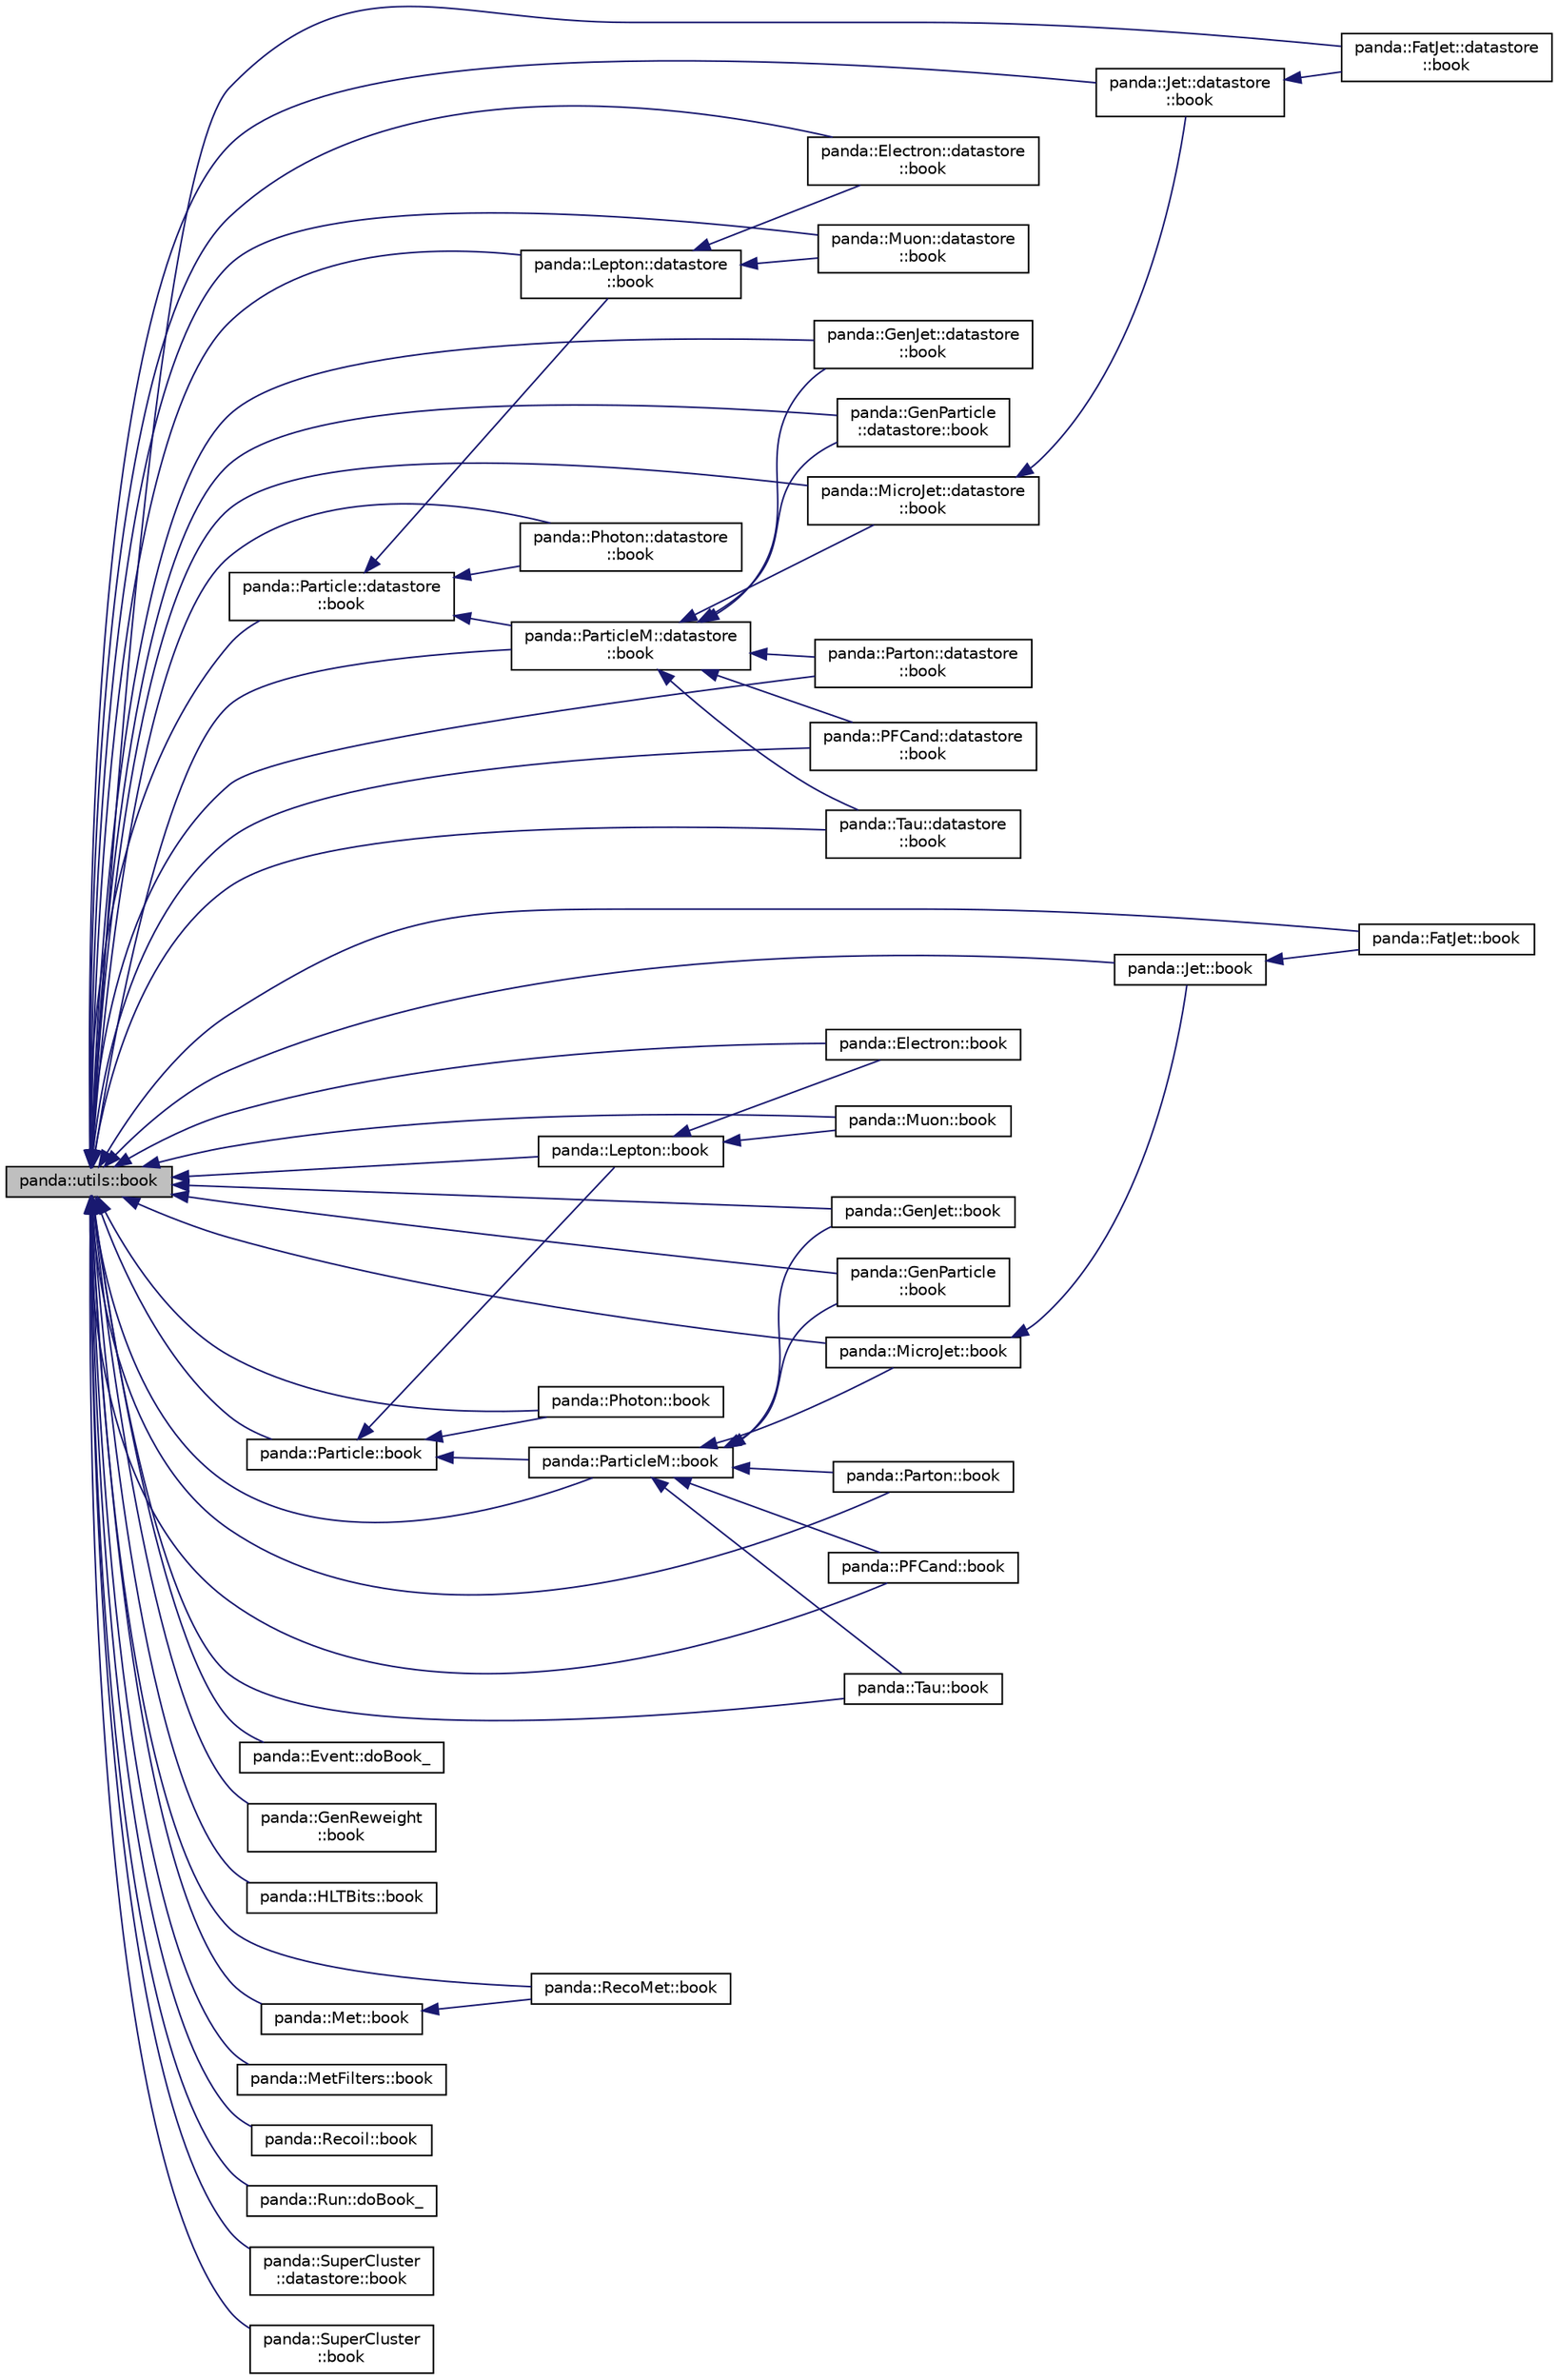 digraph "panda::utils::book"
{
 // INTERACTIVE_SVG=YES
  edge [fontname="Helvetica",fontsize="10",labelfontname="Helvetica",labelfontsize="10"];
  node [fontname="Helvetica",fontsize="10",shape=record];
  rankdir="LR";
  Node1 [label="panda::utils::book",height=0.2,width=0.4,color="black", fillcolor="grey75", style="filled" fontcolor="black"];
  Node1 -> Node2 [dir="back",color="midnightblue",fontsize="10",style="solid"];
  Node2 [label="panda::Electron::datastore\l::book",height=0.2,width=0.4,color="black", fillcolor="white", style="filled",URL="$structpanda_1_1Electron_1_1datastore.html#aa22730e40dda69219e7dac203220dcae"];
  Node1 -> Node3 [dir="back",color="midnightblue",fontsize="10",style="solid"];
  Node3 [label="panda::Electron::book",height=0.2,width=0.4,color="black", fillcolor="white", style="filled",URL="$classpanda_1_1Electron.html#a77a28ebcf6778febcd82ae81cbf7d74c",tooltip="Book new branches to the tree corresponding to the variables of this object. "];
  Node1 -> Node4 [dir="back",color="midnightblue",fontsize="10",style="solid"];
  Node4 [label="panda::Event::doBook_",height=0.2,width=0.4,color="black", fillcolor="white", style="filled",URL="$classpanda_1_1Event.html#a3c20f40e1f37f947a5e977c38c53febb"];
  Node1 -> Node5 [dir="back",color="midnightblue",fontsize="10",style="solid"];
  Node5 [label="panda::FatJet::datastore\l::book",height=0.2,width=0.4,color="black", fillcolor="white", style="filled",URL="$structpanda_1_1FatJet_1_1datastore.html#abc4532c13b6be8b1feaf70e3504f5f59"];
  Node1 -> Node6 [dir="back",color="midnightblue",fontsize="10",style="solid"];
  Node6 [label="panda::FatJet::book",height=0.2,width=0.4,color="black", fillcolor="white", style="filled",URL="$classpanda_1_1FatJet.html#a733475668d0bd2a7dd5030909e87305c",tooltip="Book new branches to the tree corresponding to the variables of this object. "];
  Node1 -> Node7 [dir="back",color="midnightblue",fontsize="10",style="solid"];
  Node7 [label="panda::GenJet::datastore\l::book",height=0.2,width=0.4,color="black", fillcolor="white", style="filled",URL="$structpanda_1_1GenJet_1_1datastore.html#abfe95213671131d88149b11bbe4a0f45"];
  Node1 -> Node8 [dir="back",color="midnightblue",fontsize="10",style="solid"];
  Node8 [label="panda::GenJet::book",height=0.2,width=0.4,color="black", fillcolor="white", style="filled",URL="$classpanda_1_1GenJet.html#a0ca47c595bf1dce791d3c06c75f3fbaf",tooltip="Book new branches to the tree corresponding to the variables of this object. "];
  Node1 -> Node9 [dir="back",color="midnightblue",fontsize="10",style="solid"];
  Node9 [label="panda::GenParticle\l::datastore::book",height=0.2,width=0.4,color="black", fillcolor="white", style="filled",URL="$structpanda_1_1GenParticle_1_1datastore.html#a115b560e4e4ecfa3d7c0a2fbbcafe5b9"];
  Node1 -> Node10 [dir="back",color="midnightblue",fontsize="10",style="solid"];
  Node10 [label="panda::GenParticle\l::book",height=0.2,width=0.4,color="black", fillcolor="white", style="filled",URL="$classpanda_1_1GenParticle.html#a748bcf33806985c71d40c09e564e46ba",tooltip="Book new branches to the tree corresponding to the variables of this object. "];
  Node1 -> Node11 [dir="back",color="midnightblue",fontsize="10",style="solid"];
  Node11 [label="panda::GenReweight\l::book",height=0.2,width=0.4,color="black", fillcolor="white", style="filled",URL="$classpanda_1_1GenReweight.html#a1954e0eca16ff2540a5136e266f70626",tooltip="Book new branches to the tree corresponding to the variables of this object. "];
  Node1 -> Node12 [dir="back",color="midnightblue",fontsize="10",style="solid"];
  Node12 [label="panda::HLTBits::book",height=0.2,width=0.4,color="black", fillcolor="white", style="filled",URL="$classpanda_1_1HLTBits.html#a0ff2d398553ab592232fc0d9eb89a0e0",tooltip="Book new branches to the tree corresponding to the variables of this object. "];
  Node1 -> Node13 [dir="back",color="midnightblue",fontsize="10",style="solid"];
  Node13 [label="panda::Jet::datastore\l::book",height=0.2,width=0.4,color="black", fillcolor="white", style="filled",URL="$structpanda_1_1Jet_1_1datastore.html#a6b3a8bbeb4fa9c002c5eebbd97962095"];
  Node13 -> Node5 [dir="back",color="midnightblue",fontsize="10",style="solid"];
  Node1 -> Node14 [dir="back",color="midnightblue",fontsize="10",style="solid"];
  Node14 [label="panda::Jet::book",height=0.2,width=0.4,color="black", fillcolor="white", style="filled",URL="$classpanda_1_1Jet.html#af047a1a3e21716a28f9a1deaa9d43123",tooltip="Book new branches to the tree corresponding to the variables of this object. "];
  Node14 -> Node6 [dir="back",color="midnightblue",fontsize="10",style="solid"];
  Node1 -> Node15 [dir="back",color="midnightblue",fontsize="10",style="solid"];
  Node15 [label="panda::Lepton::datastore\l::book",height=0.2,width=0.4,color="black", fillcolor="white", style="filled",URL="$structpanda_1_1Lepton_1_1datastore.html#ab6cf5ada9f43228301c6bd97b9b6238a"];
  Node15 -> Node2 [dir="back",color="midnightblue",fontsize="10",style="solid"];
  Node15 -> Node16 [dir="back",color="midnightblue",fontsize="10",style="solid"];
  Node16 [label="panda::Muon::datastore\l::book",height=0.2,width=0.4,color="black", fillcolor="white", style="filled",URL="$structpanda_1_1Muon_1_1datastore.html#ae3244041804870c1792c7ad3cd96ee53"];
  Node1 -> Node17 [dir="back",color="midnightblue",fontsize="10",style="solid"];
  Node17 [label="panda::Lepton::book",height=0.2,width=0.4,color="black", fillcolor="white", style="filled",URL="$classpanda_1_1Lepton.html#a4be584d13f41f6c922d6fe58056ec25d",tooltip="Book new branches to the tree corresponding to the variables of this object. "];
  Node17 -> Node3 [dir="back",color="midnightblue",fontsize="10",style="solid"];
  Node17 -> Node18 [dir="back",color="midnightblue",fontsize="10",style="solid"];
  Node18 [label="panda::Muon::book",height=0.2,width=0.4,color="black", fillcolor="white", style="filled",URL="$classpanda_1_1Muon.html#a24dbbfcffa726e1594dcccd1db34fe5f",tooltip="Book new branches to the tree corresponding to the variables of this object. "];
  Node1 -> Node19 [dir="back",color="midnightblue",fontsize="10",style="solid"];
  Node19 [label="panda::Met::book",height=0.2,width=0.4,color="black", fillcolor="white", style="filled",URL="$classpanda_1_1Met.html#aca05a4a18ca9ff84de5761e081169fd3",tooltip="Book new branches to the tree corresponding to the variables of this object. "];
  Node19 -> Node20 [dir="back",color="midnightblue",fontsize="10",style="solid"];
  Node20 [label="panda::RecoMet::book",height=0.2,width=0.4,color="black", fillcolor="white", style="filled",URL="$classpanda_1_1RecoMet.html#a3930c94d8aa8e2c46d87d7d55625f1fb",tooltip="Book new branches to the tree corresponding to the variables of this object. "];
  Node1 -> Node21 [dir="back",color="midnightblue",fontsize="10",style="solid"];
  Node21 [label="panda::MetFilters::book",height=0.2,width=0.4,color="black", fillcolor="white", style="filled",URL="$classpanda_1_1MetFilters.html#afa8d93edaa81edb2f746de3e62fc6303",tooltip="Book new branches to the tree corresponding to the variables of this object. "];
  Node1 -> Node22 [dir="back",color="midnightblue",fontsize="10",style="solid"];
  Node22 [label="panda::MicroJet::datastore\l::book",height=0.2,width=0.4,color="black", fillcolor="white", style="filled",URL="$structpanda_1_1MicroJet_1_1datastore.html#a1a17e11396756ae30ac63c834cbe5976"];
  Node22 -> Node13 [dir="back",color="midnightblue",fontsize="10",style="solid"];
  Node1 -> Node23 [dir="back",color="midnightblue",fontsize="10",style="solid"];
  Node23 [label="panda::MicroJet::book",height=0.2,width=0.4,color="black", fillcolor="white", style="filled",URL="$classpanda_1_1MicroJet.html#a6d1f2d8a49162e3abdebd7647df6131e",tooltip="Book new branches to the tree corresponding to the variables of this object. "];
  Node23 -> Node14 [dir="back",color="midnightblue",fontsize="10",style="solid"];
  Node1 -> Node16 [dir="back",color="midnightblue",fontsize="10",style="solid"];
  Node1 -> Node18 [dir="back",color="midnightblue",fontsize="10",style="solid"];
  Node1 -> Node24 [dir="back",color="midnightblue",fontsize="10",style="solid"];
  Node24 [label="panda::Particle::datastore\l::book",height=0.2,width=0.4,color="black", fillcolor="white", style="filled",URL="$structpanda_1_1Particle_1_1datastore.html#af75a5d8b8a18ee09ce98ab37888b4404"];
  Node24 -> Node15 [dir="back",color="midnightblue",fontsize="10",style="solid"];
  Node24 -> Node25 [dir="back",color="midnightblue",fontsize="10",style="solid"];
  Node25 [label="panda::ParticleM::datastore\l::book",height=0.2,width=0.4,color="black", fillcolor="white", style="filled",URL="$structpanda_1_1ParticleM_1_1datastore.html#ae2eb76ca042d8b3e899c027ee07b5860"];
  Node25 -> Node7 [dir="back",color="midnightblue",fontsize="10",style="solid"];
  Node25 -> Node9 [dir="back",color="midnightblue",fontsize="10",style="solid"];
  Node25 -> Node22 [dir="back",color="midnightblue",fontsize="10",style="solid"];
  Node25 -> Node26 [dir="back",color="midnightblue",fontsize="10",style="solid"];
  Node26 [label="panda::Parton::datastore\l::book",height=0.2,width=0.4,color="black", fillcolor="white", style="filled",URL="$structpanda_1_1Parton_1_1datastore.html#ae8dc1e83cadb773ac9c7a3f14dea85b3"];
  Node25 -> Node27 [dir="back",color="midnightblue",fontsize="10",style="solid"];
  Node27 [label="panda::PFCand::datastore\l::book",height=0.2,width=0.4,color="black", fillcolor="white", style="filled",URL="$structpanda_1_1PFCand_1_1datastore.html#a7714d44e5c6b0017ab72d596c83b474b"];
  Node25 -> Node28 [dir="back",color="midnightblue",fontsize="10",style="solid"];
  Node28 [label="panda::Tau::datastore\l::book",height=0.2,width=0.4,color="black", fillcolor="white", style="filled",URL="$structpanda_1_1Tau_1_1datastore.html#a835217578e10605f669fd448a0e6531c"];
  Node24 -> Node29 [dir="back",color="midnightblue",fontsize="10",style="solid"];
  Node29 [label="panda::Photon::datastore\l::book",height=0.2,width=0.4,color="black", fillcolor="white", style="filled",URL="$structpanda_1_1Photon_1_1datastore.html#aecd0493c1cce6f3cbcb0e0d797f83719"];
  Node1 -> Node30 [dir="back",color="midnightblue",fontsize="10",style="solid"];
  Node30 [label="panda::Particle::book",height=0.2,width=0.4,color="black", fillcolor="white", style="filled",URL="$classpanda_1_1Particle.html#aaf351374f253978216b4a893a1766a64",tooltip="Book new branches to the tree corresponding to the variables of this object. "];
  Node30 -> Node17 [dir="back",color="midnightblue",fontsize="10",style="solid"];
  Node30 -> Node31 [dir="back",color="midnightblue",fontsize="10",style="solid"];
  Node31 [label="panda::ParticleM::book",height=0.2,width=0.4,color="black", fillcolor="white", style="filled",URL="$classpanda_1_1ParticleM.html#acb4f53549465b6799cc02899a1a579eb",tooltip="Book new branches to the tree corresponding to the variables of this object. "];
  Node31 -> Node8 [dir="back",color="midnightblue",fontsize="10",style="solid"];
  Node31 -> Node10 [dir="back",color="midnightblue",fontsize="10",style="solid"];
  Node31 -> Node23 [dir="back",color="midnightblue",fontsize="10",style="solid"];
  Node31 -> Node32 [dir="back",color="midnightblue",fontsize="10",style="solid"];
  Node32 [label="panda::Parton::book",height=0.2,width=0.4,color="black", fillcolor="white", style="filled",URL="$classpanda_1_1Parton.html#aaffc6b5ba36cc920e48cc00cac8eb65e",tooltip="Book new branches to the tree corresponding to the variables of this object. "];
  Node31 -> Node33 [dir="back",color="midnightblue",fontsize="10",style="solid"];
  Node33 [label="panda::PFCand::book",height=0.2,width=0.4,color="black", fillcolor="white", style="filled",URL="$classpanda_1_1PFCand.html#ae77bd179a738d0e61895dc5e5182a45f",tooltip="Book new branches to the tree corresponding to the variables of this object. "];
  Node31 -> Node34 [dir="back",color="midnightblue",fontsize="10",style="solid"];
  Node34 [label="panda::Tau::book",height=0.2,width=0.4,color="black", fillcolor="white", style="filled",URL="$classpanda_1_1Tau.html#a4f31bfd77bced4bc2935e1cb2ddce5e7",tooltip="Book new branches to the tree corresponding to the variables of this object. "];
  Node30 -> Node35 [dir="back",color="midnightblue",fontsize="10",style="solid"];
  Node35 [label="panda::Photon::book",height=0.2,width=0.4,color="black", fillcolor="white", style="filled",URL="$classpanda_1_1Photon.html#af824c1f835d0c088bf82614984ab34ee",tooltip="Book new branches to the tree corresponding to the variables of this object. "];
  Node1 -> Node25 [dir="back",color="midnightblue",fontsize="10",style="solid"];
  Node1 -> Node31 [dir="back",color="midnightblue",fontsize="10",style="solid"];
  Node1 -> Node26 [dir="back",color="midnightblue",fontsize="10",style="solid"];
  Node1 -> Node32 [dir="back",color="midnightblue",fontsize="10",style="solid"];
  Node1 -> Node27 [dir="back",color="midnightblue",fontsize="10",style="solid"];
  Node1 -> Node33 [dir="back",color="midnightblue",fontsize="10",style="solid"];
  Node1 -> Node29 [dir="back",color="midnightblue",fontsize="10",style="solid"];
  Node1 -> Node35 [dir="back",color="midnightblue",fontsize="10",style="solid"];
  Node1 -> Node36 [dir="back",color="midnightblue",fontsize="10",style="solid"];
  Node36 [label="panda::Recoil::book",height=0.2,width=0.4,color="black", fillcolor="white", style="filled",URL="$classpanda_1_1Recoil.html#a82d484c82f00822053131eed5dbe9644",tooltip="Book new branches to the tree corresponding to the variables of this object. "];
  Node1 -> Node20 [dir="back",color="midnightblue",fontsize="10",style="solid"];
  Node1 -> Node37 [dir="back",color="midnightblue",fontsize="10",style="solid"];
  Node37 [label="panda::Run::doBook_",height=0.2,width=0.4,color="black", fillcolor="white", style="filled",URL="$classpanda_1_1Run.html#a7f6f2652e76aa39c2e584ce97d1245d3"];
  Node1 -> Node38 [dir="back",color="midnightblue",fontsize="10",style="solid"];
  Node38 [label="panda::SuperCluster\l::datastore::book",height=0.2,width=0.4,color="black", fillcolor="white", style="filled",URL="$structpanda_1_1SuperCluster_1_1datastore.html#a1dbbb1aef2d3af9c2771ad6a21570587"];
  Node1 -> Node39 [dir="back",color="midnightblue",fontsize="10",style="solid"];
  Node39 [label="panda::SuperCluster\l::book",height=0.2,width=0.4,color="black", fillcolor="white", style="filled",URL="$classpanda_1_1SuperCluster.html#a9a140039f4cfbbb734b6983a757659b1",tooltip="Book new branches to the tree corresponding to the variables of this object. "];
  Node1 -> Node28 [dir="back",color="midnightblue",fontsize="10",style="solid"];
  Node1 -> Node34 [dir="back",color="midnightblue",fontsize="10",style="solid"];
}
